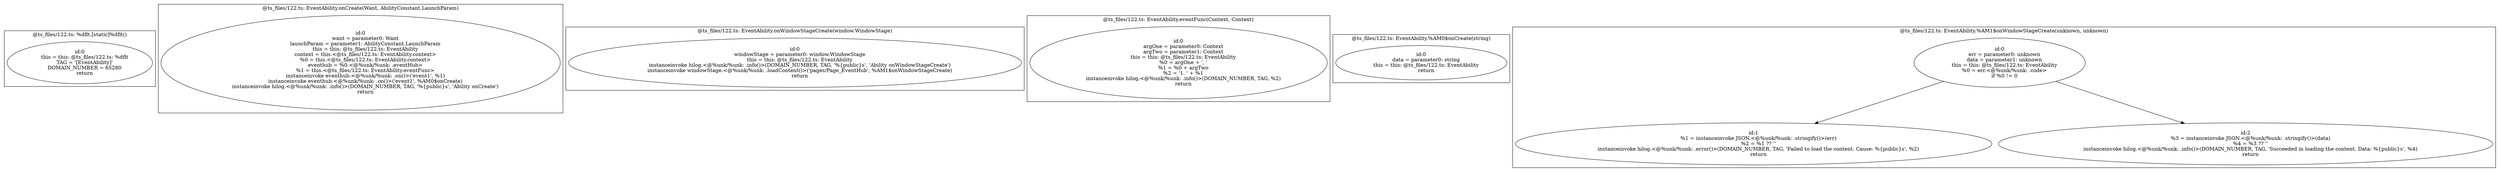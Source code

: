 digraph "122.ts" {
subgraph "cluster_@ts_files/122.ts: %dflt.[static]%dflt()" {
  label="@ts_files/122.ts: %dflt.[static]%dflt()";
  Node33690 [label="id:0
      this = this: @ts_files/122.ts: %dflt
      TAG = '[EventAbility]'
      DOMAIN_NUMBER = 65280
      return"];
}
subgraph "cluster_@ts_files/122.ts: EventAbility.onCreate(Want, AbilityConstant.LaunchParam)" {
  label="@ts_files/122.ts: EventAbility.onCreate(Want, AbilityConstant.LaunchParam)";
  Node68520 [label="id:0
      want = parameter0: Want
      launchParam = parameter1: AbilityConstant.LaunchParam
      this = this: @ts_files/122.ts: EventAbility
      context = this.<@ts_files/122.ts: EventAbility.context>
      %0 = this.<@ts_files/122.ts: EventAbility.context>
      eventhub = %0.<@%unk/%unk: .eventHub>
      %1 = this.<@ts_files/122.ts: EventAbility.eventFunc>
      instanceinvoke eventhub.<@%unk/%unk: .on()>('event1', %1)
      instanceinvoke eventhub.<@%unk/%unk: .on()>('event1', %AM0$onCreate)
      instanceinvoke hilog.<@%unk/%unk: .info()>(DOMAIN_NUMBER, TAG, '%{public}s', 'Ability onCreate')
      return"];
}
subgraph "cluster_@ts_files/122.ts: EventAbility.onWindowStageCreate(window.WindowStage)" {
  label="@ts_files/122.ts: EventAbility.onWindowStageCreate(window.WindowStage)";
  Node66340 [label="id:0
      windowStage = parameter0: window.WindowStage
      this = this: @ts_files/122.ts: EventAbility
      instanceinvoke hilog.<@%unk/%unk: .info()>(DOMAIN_NUMBER, TAG, '%{public}s', 'Ability onWindowStageCreate')
      instanceinvoke windowStage.<@%unk/%unk: .loadContent()>('pages/Page_EventHub', %AM1$onWindowStageCreate)
      return"];
}
subgraph "cluster_@ts_files/122.ts: EventAbility.eventFunc(Context, Context)" {
  label="@ts_files/122.ts: EventAbility.eventFunc(Context, Context)";
  Node53430 [label="id:0
      argOne = parameter0: Context
      argTwo = parameter1: Context
      this = this: @ts_files/122.ts: EventAbility
      %0 = argOne + ', '
      %1 = %0 + argTwo
      %2 = '1. ' + %1
      instanceinvoke hilog.<@%unk/%unk: .info()>(DOMAIN_NUMBER, TAG, %2)
      return"];
}
subgraph "cluster_@ts_files/122.ts: EventAbility.%AM0$onCreate(string)" {
  label="@ts_files/122.ts: EventAbility.%AM0$onCreate(string)";
  Node45860 [label="id:0
      data = parameter0: string
      this = this: @ts_files/122.ts: EventAbility
      return"];
}
subgraph "cluster_@ts_files/122.ts: EventAbility.%AM1$onWindowStageCreate(unknown, unknown)" {
  label="@ts_files/122.ts: EventAbility.%AM1$onWindowStageCreate(unknown, unknown)";
  Node67000 [label="id:0
      err = parameter0: unknown
      data = parameter1: unknown
      this = this: @ts_files/122.ts: EventAbility
      %0 = err.<@%unk/%unk: .code>
      if %0 != 0"];
  Node67001 [label="id:1
      %1 = instanceinvoke JSON.<@%unk/%unk: .stringify()>(err)
      %2 = %1 ?? ''
      instanceinvoke hilog.<@%unk/%unk: .error()>(DOMAIN_NUMBER, TAG, 'Failed to load the content. Cause: %{public}s', %2)
      return"];
  Node67002 [label="id:2
      %3 = instanceinvoke JSON.<@%unk/%unk: .stringify()>(data)
      %4 = %3 ?? ''
      instanceinvoke hilog.<@%unk/%unk: .info()>(DOMAIN_NUMBER, TAG, 'Succeeded in loading the content. Data: %{public}s', %4)
      return"];
  Node67000 -> Node67001;
  Node67000 -> Node67002;
}
}
